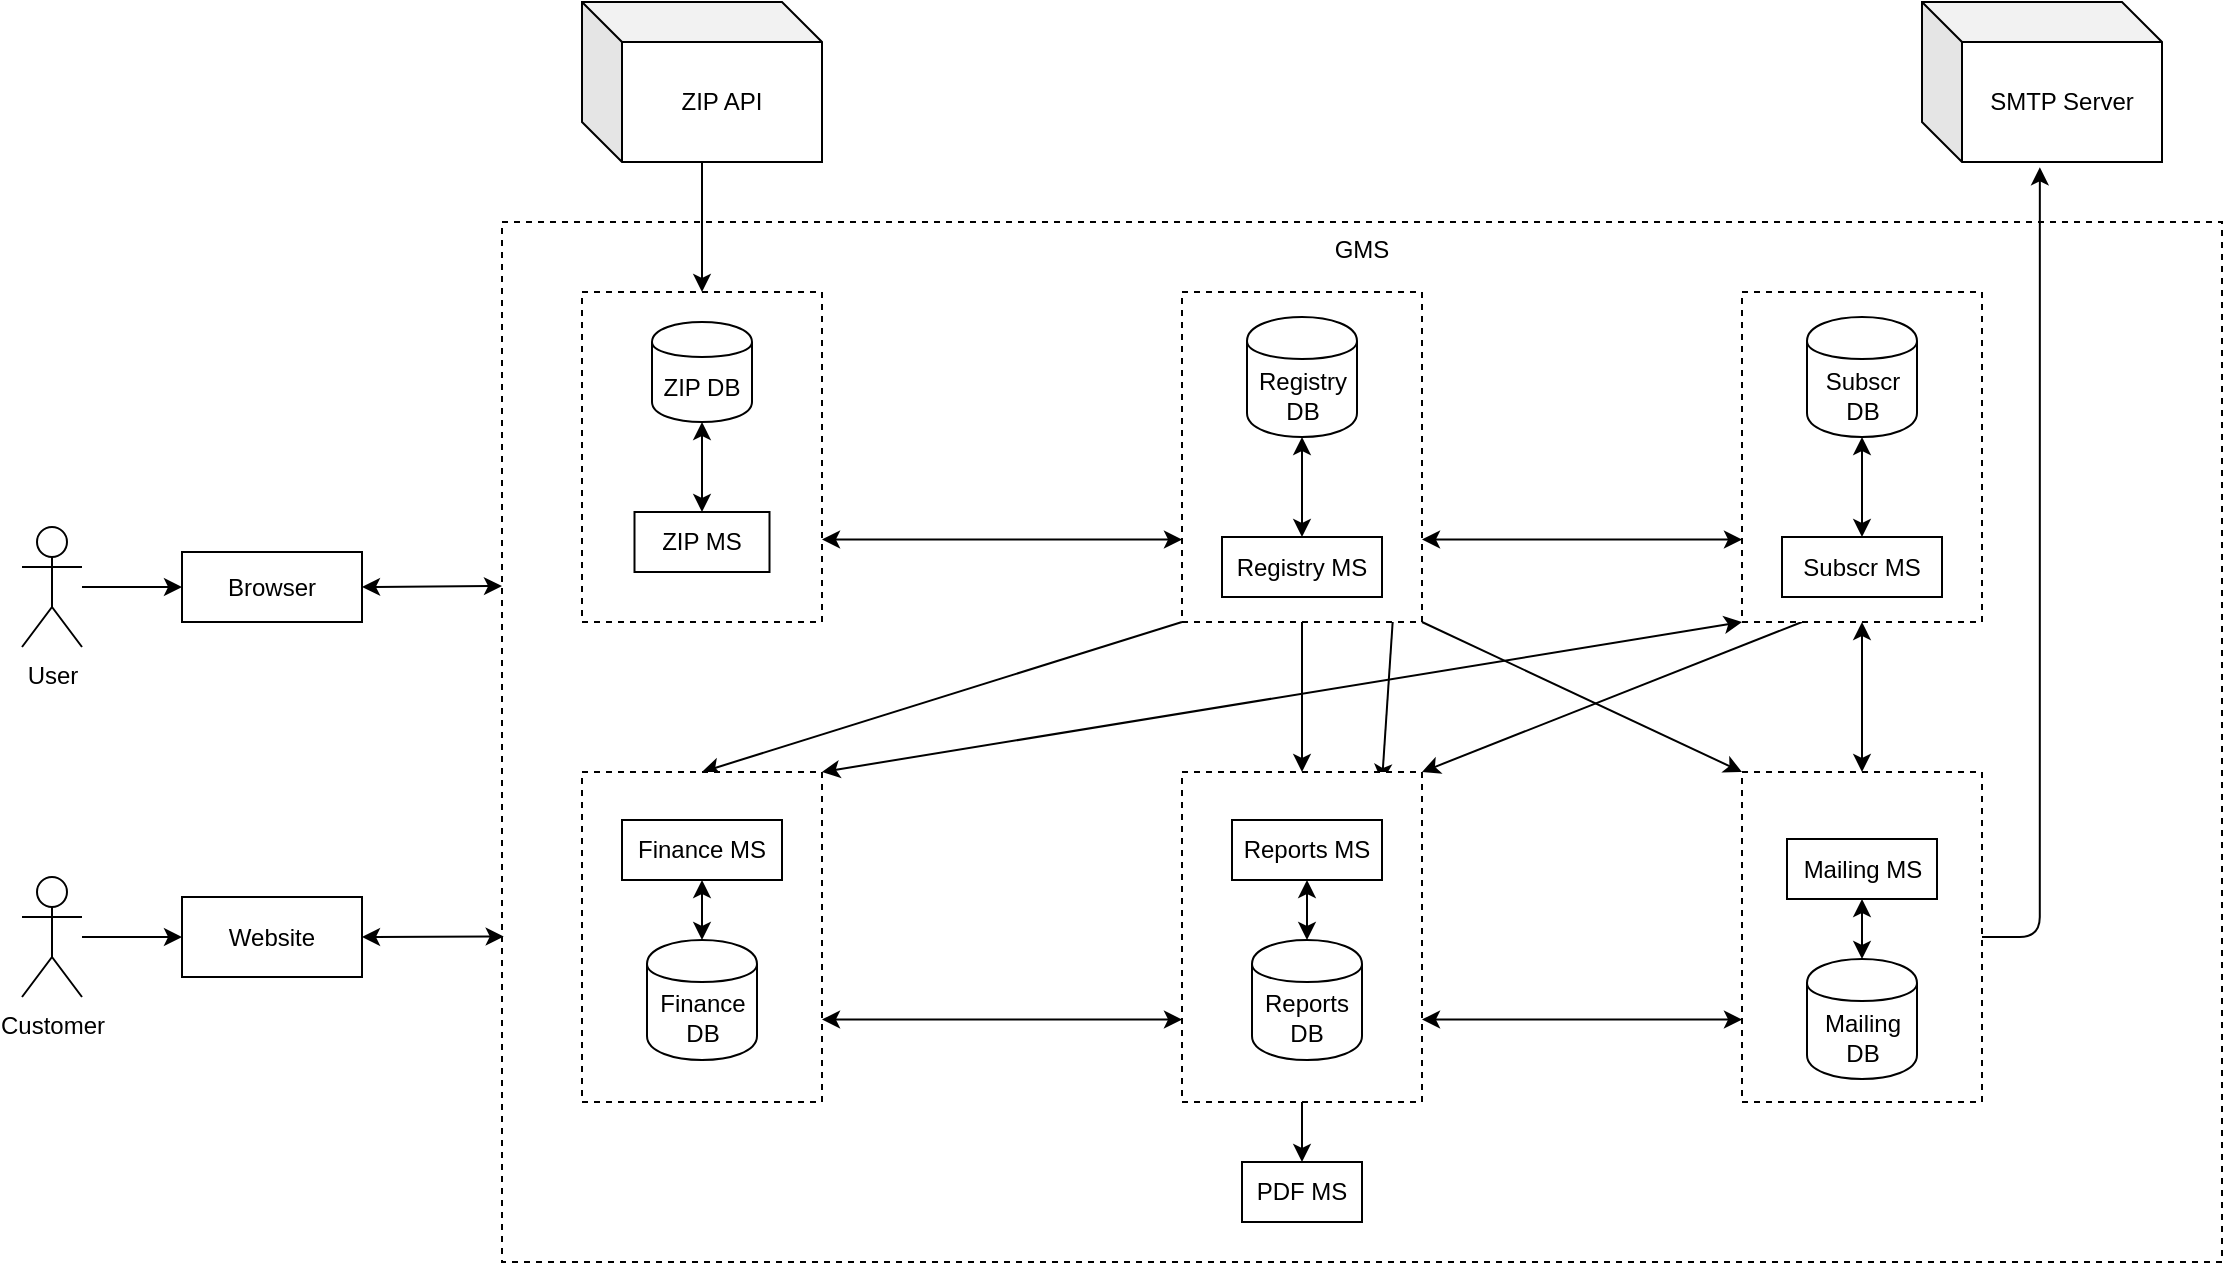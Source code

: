 <mxfile version="13.0.2" type="github">
  <diagram name="Page-1" id="5f0bae14-7c28-e335-631c-24af17079c00">
    <mxGraphModel dx="1174" dy="645" grid="1" gridSize="10" guides="1" tooltips="1" connect="1" arrows="1" fold="1" page="1" pageScale="1" pageWidth="1169" pageHeight="827" background="#ffffff" math="0" shadow="0">
      <root>
        <mxCell id="0" />
        <mxCell id="1" parent="0" />
        <mxCell id="VSYmshUo5lvBwlWYzg5F-6" value="GMS" style="rounded=0;whiteSpace=wrap;html=1;verticalAlign=top;align=center;dashed=1;" vertex="1" parent="1">
          <mxGeometry x="270" y="120" width="860" height="520" as="geometry" />
        </mxCell>
        <mxCell id="VSYmshUo5lvBwlWYzg5F-86" style="edgeStyle=none;rounded=1;comic=0;orthogonalLoop=1;jettySize=auto;html=1;exitX=0.5;exitY=1;exitDx=0;exitDy=0;entryX=0.5;entryY=0;entryDx=0;entryDy=0;shadow=0;startArrow=none;startFill=0;endArrow=classic;endFill=1;" edge="1" parent="1" source="VSYmshUo5lvBwlWYzg5F-80" target="VSYmshUo5lvBwlWYzg5F-29">
          <mxGeometry relative="1" as="geometry" />
        </mxCell>
        <mxCell id="VSYmshUo5lvBwlWYzg5F-90" style="edgeStyle=none;rounded=1;comic=0;orthogonalLoop=1;jettySize=auto;html=1;exitX=1;exitY=0.75;exitDx=0;exitDy=0;entryX=0;entryY=0.75;entryDx=0;entryDy=0;shadow=0;startArrow=classic;startFill=1;endArrow=classic;endFill=1;" edge="1" parent="1" source="VSYmshUo5lvBwlWYzg5F-80" target="VSYmshUo5lvBwlWYzg5F-89">
          <mxGeometry relative="1" as="geometry" />
        </mxCell>
        <mxCell id="VSYmshUo5lvBwlWYzg5F-83" style="edgeStyle=none;rounded=1;comic=0;orthogonalLoop=1;jettySize=auto;html=1;exitX=1;exitY=0.75;exitDx=0;exitDy=0;entryX=0;entryY=0.75;entryDx=0;entryDy=0;shadow=0;startArrow=classic;startFill=1;endArrow=classic;endFill=1;" edge="1" parent="1" source="VSYmshUo5lvBwlWYzg5F-79" target="VSYmshUo5lvBwlWYzg5F-80">
          <mxGeometry relative="1" as="geometry" />
        </mxCell>
        <mxCell id="VSYmshUo5lvBwlWYzg5F-84" style="edgeStyle=none;rounded=1;comic=0;orthogonalLoop=1;jettySize=auto;html=1;exitX=0.5;exitY=1;exitDx=0;exitDy=0;entryX=0.5;entryY=0;entryDx=0;entryDy=0;shadow=0;startArrow=none;startFill=0;endArrow=classic;endFill=1;" edge="1" parent="1" source="VSYmshUo5lvBwlWYzg5F-77" target="VSYmshUo5lvBwlWYzg5F-80">
          <mxGeometry relative="1" as="geometry" />
        </mxCell>
        <mxCell id="VSYmshUo5lvBwlWYzg5F-85" style="edgeStyle=none;rounded=1;comic=0;orthogonalLoop=1;jettySize=auto;html=1;exitX=0;exitY=1;exitDx=0;exitDy=0;entryX=0.5;entryY=0;entryDx=0;entryDy=0;shadow=0;startArrow=none;startFill=0;endArrow=classic;endFill=1;" edge="1" parent="1" source="VSYmshUo5lvBwlWYzg5F-77" target="VSYmshUo5lvBwlWYzg5F-79">
          <mxGeometry relative="1" as="geometry" />
        </mxCell>
        <mxCell id="VSYmshUo5lvBwlWYzg5F-93" style="edgeStyle=none;rounded=1;comic=0;orthogonalLoop=1;jettySize=auto;html=1;exitX=1;exitY=1;exitDx=0;exitDy=0;entryX=0;entryY=0;entryDx=0;entryDy=0;shadow=0;startArrow=none;startFill=0;endArrow=classic;endFill=1;" edge="1" parent="1" source="VSYmshUo5lvBwlWYzg5F-77" target="VSYmshUo5lvBwlWYzg5F-89">
          <mxGeometry relative="1" as="geometry" />
        </mxCell>
        <mxCell id="VSYmshUo5lvBwlWYzg5F-88" style="edgeStyle=none;rounded=1;comic=0;orthogonalLoop=1;jettySize=auto;html=1;exitX=0;exitY=1;exitDx=0;exitDy=0;entryX=1;entryY=0;entryDx=0;entryDy=0;shadow=0;startArrow=classic;startFill=1;endArrow=classic;endFill=1;" edge="1" parent="1" source="VSYmshUo5lvBwlWYzg5F-78" target="VSYmshUo5lvBwlWYzg5F-79">
          <mxGeometry relative="1" as="geometry" />
        </mxCell>
        <mxCell id="VSYmshUo5lvBwlWYzg5F-91" style="edgeStyle=none;rounded=1;comic=0;orthogonalLoop=1;jettySize=auto;html=1;entryX=0.5;entryY=0;entryDx=0;entryDy=0;shadow=0;startArrow=classic;startFill=1;endArrow=classic;endFill=1;" edge="1" parent="1" source="VSYmshUo5lvBwlWYzg5F-78" target="VSYmshUo5lvBwlWYzg5F-89">
          <mxGeometry relative="1" as="geometry" />
        </mxCell>
        <mxCell id="VSYmshUo5lvBwlWYzg5F-92" style="edgeStyle=none;rounded=1;comic=0;orthogonalLoop=1;jettySize=auto;html=1;exitX=0.25;exitY=1;exitDx=0;exitDy=0;entryX=1;entryY=0;entryDx=0;entryDy=0;shadow=0;startArrow=none;startFill=0;endArrow=classic;endFill=1;" edge="1" parent="1" source="VSYmshUo5lvBwlWYzg5F-78" target="VSYmshUo5lvBwlWYzg5F-80">
          <mxGeometry relative="1" as="geometry" />
        </mxCell>
        <mxCell id="VSYmshUo5lvBwlWYzg5F-103" style="rounded=1;comic=0;orthogonalLoop=1;jettySize=auto;html=1;exitX=1;exitY=0.5;exitDx=0;exitDy=0;entryX=0.001;entryY=0.687;entryDx=0;entryDy=0;entryPerimeter=0;shadow=0;startArrow=classic;startFill=1;endArrow=classic;endFill=1;" edge="1" parent="1" source="VSYmshUo5lvBwlWYzg5F-2" target="VSYmshUo5lvBwlWYzg5F-6">
          <mxGeometry relative="1" as="geometry" />
        </mxCell>
        <mxCell id="VSYmshUo5lvBwlWYzg5F-2" value="Website" style="rounded=0;whiteSpace=wrap;html=1;" vertex="1" parent="1">
          <mxGeometry x="110" y="457.5" width="90" height="40" as="geometry" />
        </mxCell>
        <mxCell id="VSYmshUo5lvBwlWYzg5F-69" style="edgeStyle=none;rounded=1;comic=0;orthogonalLoop=1;jettySize=auto;html=1;entryX=0;entryY=0.5;entryDx=0;entryDy=0;shadow=0;startArrow=none;startFill=0;endArrow=classic;endFill=1;" edge="1" parent="1" source="VSYmshUo5lvBwlWYzg5F-3" target="VSYmshUo5lvBwlWYzg5F-65">
          <mxGeometry relative="1" as="geometry" />
        </mxCell>
        <mxCell id="VSYmshUo5lvBwlWYzg5F-3" value="User" style="shape=umlActor;verticalLabelPosition=bottom;labelBackgroundColor=#ffffff;verticalAlign=top;html=1;outlineConnect=0;" vertex="1" parent="1">
          <mxGeometry x="30" y="272.5" width="30" height="60" as="geometry" />
        </mxCell>
        <mxCell id="VSYmshUo5lvBwlWYzg5F-4" value="Customer" style="shape=umlActor;verticalLabelPosition=bottom;labelBackgroundColor=#ffffff;verticalAlign=top;html=1;outlineConnect=0;" vertex="1" parent="1">
          <mxGeometry x="30" y="447.5" width="30" height="60" as="geometry" />
        </mxCell>
        <mxCell id="VSYmshUo5lvBwlWYzg5F-7" value="" style="endArrow=classic;html=1;entryX=0;entryY=0.5;entryDx=0;entryDy=0;" edge="1" parent="1" source="VSYmshUo5lvBwlWYzg5F-4" target="VSYmshUo5lvBwlWYzg5F-2">
          <mxGeometry width="50" height="50" relative="1" as="geometry">
            <mxPoint x="210" y="560" as="sourcePoint" />
            <mxPoint x="300" y="510" as="targetPoint" />
          </mxGeometry>
        </mxCell>
        <mxCell id="VSYmshUo5lvBwlWYzg5F-14" value="SMTP Server" style="shape=cube;whiteSpace=wrap;html=1;boundedLbl=1;backgroundOutline=1;darkOpacity=0.05;darkOpacity2=0.1;" vertex="1" parent="1">
          <mxGeometry x="980" y="10" width="120" height="80" as="geometry" />
        </mxCell>
        <mxCell id="VSYmshUo5lvBwlWYzg5F-25" value="ZIP API" style="shape=cube;whiteSpace=wrap;html=1;boundedLbl=1;backgroundOutline=1;darkOpacity=0.05;darkOpacity2=0.1;" vertex="1" parent="1">
          <mxGeometry x="310" y="10" width="120" height="80" as="geometry" />
        </mxCell>
        <mxCell id="VSYmshUo5lvBwlWYzg5F-26" value="" style="endArrow=classic;html=1;shadow=0;entryX=0.5;entryY=0;entryDx=0;entryDy=0;" edge="1" parent="1" target="VSYmshUo5lvBwlWYzg5F-70">
          <mxGeometry width="50" height="50" relative="1" as="geometry">
            <mxPoint x="370" y="90" as="sourcePoint" />
            <mxPoint x="440" y="110" as="targetPoint" />
          </mxGeometry>
        </mxCell>
        <mxCell id="VSYmshUo5lvBwlWYzg5F-29" value="PDF MS" style="rounded=0;whiteSpace=wrap;html=1;align=center;" vertex="1" parent="1">
          <mxGeometry x="640" y="590" width="60" height="30" as="geometry" />
        </mxCell>
        <mxCell id="VSYmshUo5lvBwlWYzg5F-40" style="edgeStyle=orthogonalEdgeStyle;rounded=1;comic=0;orthogonalLoop=1;jettySize=auto;html=1;exitX=1;exitY=0.75;exitDx=0;exitDy=0;entryX=0;entryY=0.75;entryDx=0;entryDy=0;shadow=0;startArrow=classic;startFill=1;endArrow=classic;endFill=1;" edge="1" parent="1" source="VSYmshUo5lvBwlWYzg5F-77" target="VSYmshUo5lvBwlWYzg5F-78">
          <mxGeometry relative="1" as="geometry" />
        </mxCell>
        <mxCell id="VSYmshUo5lvBwlWYzg5F-35" value="" style="endArrow=classic;startArrow=classic;html=1;shadow=0;exitX=0;exitY=0.75;exitDx=0;exitDy=0;entryX=1;entryY=0.75;entryDx=0;entryDy=0;" edge="1" parent="1" source="VSYmshUo5lvBwlWYzg5F-77" target="VSYmshUo5lvBwlWYzg5F-70">
          <mxGeometry width="50" height="50" relative="1" as="geometry">
            <mxPoint x="540" y="280" as="sourcePoint" />
            <mxPoint x="430" y="280" as="targetPoint" />
          </mxGeometry>
        </mxCell>
        <mxCell id="VSYmshUo5lvBwlWYzg5F-43" value="" style="endArrow=classic;startArrow=classic;html=1;entryX=0.5;entryY=1;entryDx=0;entryDy=0;" edge="1" parent="1" source="VSYmshUo5lvBwlWYzg5F-41">
          <mxGeometry width="50" height="50" relative="1" as="geometry">
            <mxPoint x="710" y="400" as="sourcePoint" />
            <mxPoint x="720.0" y="250" as="targetPoint" />
          </mxGeometry>
        </mxCell>
        <mxCell id="VSYmshUo5lvBwlWYzg5F-104" style="edgeStyle=none;rounded=1;comic=0;orthogonalLoop=1;jettySize=auto;html=1;exitX=1;exitY=0.5;exitDx=0;exitDy=0;entryX=0;entryY=0.35;entryDx=0;entryDy=0;entryPerimeter=0;shadow=0;startArrow=classic;startFill=1;endArrow=classic;endFill=1;" edge="1" parent="1" source="VSYmshUo5lvBwlWYzg5F-65" target="VSYmshUo5lvBwlWYzg5F-6">
          <mxGeometry relative="1" as="geometry" />
        </mxCell>
        <mxCell id="VSYmshUo5lvBwlWYzg5F-65" value="Browser" style="rounded=0;whiteSpace=wrap;html=1;" vertex="1" parent="1">
          <mxGeometry x="110" y="285" width="90" height="35" as="geometry" />
        </mxCell>
        <mxCell id="VSYmshUo5lvBwlWYzg5F-95" value="" style="group" vertex="1" connectable="0" parent="1">
          <mxGeometry x="890" y="395" width="120" height="165" as="geometry" />
        </mxCell>
        <mxCell id="VSYmshUo5lvBwlWYzg5F-89" value="" style="rounded=0;whiteSpace=wrap;html=1;dashed=1;align=center;" vertex="1" parent="VSYmshUo5lvBwlWYzg5F-95">
          <mxGeometry width="120" height="165" as="geometry" />
        </mxCell>
        <mxCell id="VSYmshUo5lvBwlWYzg5F-48" value="Mailing MS" style="rounded=0;whiteSpace=wrap;html=1;align=center;" vertex="1" parent="VSYmshUo5lvBwlWYzg5F-95">
          <mxGeometry x="22.5" y="33.5" width="75" height="30" as="geometry" />
        </mxCell>
        <mxCell id="VSYmshUo5lvBwlWYzg5F-55" value="Mailing DB" style="shape=cylinder;whiteSpace=wrap;html=1;boundedLbl=1;backgroundOutline=1;" vertex="1" parent="VSYmshUo5lvBwlWYzg5F-95">
          <mxGeometry x="32.5" y="93.5" width="55" height="60" as="geometry" />
        </mxCell>
        <mxCell id="VSYmshUo5lvBwlWYzg5F-56" style="edgeStyle=none;rounded=1;comic=0;orthogonalLoop=1;jettySize=auto;html=1;exitX=0.5;exitY=1;exitDx=0;exitDy=0;entryX=0.5;entryY=0;entryDx=0;entryDy=0;shadow=0;startArrow=classic;startFill=1;endArrow=classic;endFill=1;" edge="1" parent="VSYmshUo5lvBwlWYzg5F-95" source="VSYmshUo5lvBwlWYzg5F-48" target="VSYmshUo5lvBwlWYzg5F-55">
          <mxGeometry relative="1" as="geometry" />
        </mxCell>
        <mxCell id="VSYmshUo5lvBwlWYzg5F-96" value="" style="group" vertex="1" connectable="0" parent="1">
          <mxGeometry x="610" y="395" width="120" height="165" as="geometry" />
        </mxCell>
        <mxCell id="VSYmshUo5lvBwlWYzg5F-80" value="" style="rounded=0;whiteSpace=wrap;html=1;dashed=1;align=center;" vertex="1" parent="VSYmshUo5lvBwlWYzg5F-96">
          <mxGeometry width="120" height="165" as="geometry" />
        </mxCell>
        <mxCell id="VSYmshUo5lvBwlWYzg5F-45" value="Reports MS" style="rounded=0;whiteSpace=wrap;html=1;align=center;" vertex="1" parent="VSYmshUo5lvBwlWYzg5F-96">
          <mxGeometry x="25" y="24" width="75" height="30" as="geometry" />
        </mxCell>
        <mxCell id="VSYmshUo5lvBwlWYzg5F-57" value="Reports DB" style="shape=cylinder;whiteSpace=wrap;html=1;boundedLbl=1;backgroundOutline=1;" vertex="1" parent="VSYmshUo5lvBwlWYzg5F-96">
          <mxGeometry x="35" y="84" width="55" height="60" as="geometry" />
        </mxCell>
        <mxCell id="VSYmshUo5lvBwlWYzg5F-58" style="edgeStyle=none;rounded=1;comic=0;orthogonalLoop=1;jettySize=auto;html=1;shadow=0;startArrow=classic;startFill=1;endArrow=classic;endFill=1;exitX=0.5;exitY=1;exitDx=0;exitDy=0;" edge="1" parent="VSYmshUo5lvBwlWYzg5F-96" source="VSYmshUo5lvBwlWYzg5F-45" target="VSYmshUo5lvBwlWYzg5F-57">
          <mxGeometry relative="1" as="geometry" />
        </mxCell>
        <mxCell id="VSYmshUo5lvBwlWYzg5F-97" value="" style="group" vertex="1" connectable="0" parent="1">
          <mxGeometry x="310" y="395" width="120" height="165" as="geometry" />
        </mxCell>
        <mxCell id="VSYmshUo5lvBwlWYzg5F-79" value="" style="rounded=0;whiteSpace=wrap;html=1;dashed=1;align=center;" vertex="1" parent="VSYmshUo5lvBwlWYzg5F-97">
          <mxGeometry width="120" height="165" as="geometry" />
        </mxCell>
        <mxCell id="VSYmshUo5lvBwlWYzg5F-59" value="Finance MS" style="rounded=0;whiteSpace=wrap;html=1;align=center;" vertex="1" parent="VSYmshUo5lvBwlWYzg5F-97">
          <mxGeometry x="20" y="24" width="80" height="30" as="geometry" />
        </mxCell>
        <mxCell id="VSYmshUo5lvBwlWYzg5F-60" value="Finance DB" style="shape=cylinder;whiteSpace=wrap;html=1;boundedLbl=1;backgroundOutline=1;" vertex="1" parent="VSYmshUo5lvBwlWYzg5F-97">
          <mxGeometry x="32.5" y="84" width="55" height="60" as="geometry" />
        </mxCell>
        <mxCell id="VSYmshUo5lvBwlWYzg5F-61" style="edgeStyle=none;rounded=1;comic=0;orthogonalLoop=1;jettySize=auto;html=1;entryX=0.5;entryY=1;entryDx=0;entryDy=0;shadow=0;startArrow=classic;startFill=1;endArrow=classic;endFill=1;" edge="1" parent="VSYmshUo5lvBwlWYzg5F-97" source="VSYmshUo5lvBwlWYzg5F-60" target="VSYmshUo5lvBwlWYzg5F-59">
          <mxGeometry relative="1" as="geometry" />
        </mxCell>
        <mxCell id="VSYmshUo5lvBwlWYzg5F-98" value="" style="group" vertex="1" connectable="0" parent="1">
          <mxGeometry x="310" y="155" width="120" height="165" as="geometry" />
        </mxCell>
        <mxCell id="VSYmshUo5lvBwlWYzg5F-70" value="" style="rounded=0;whiteSpace=wrap;html=1;dashed=1;align=center;" vertex="1" parent="VSYmshUo5lvBwlWYzg5F-98">
          <mxGeometry width="120" height="165" as="geometry" />
        </mxCell>
        <mxCell id="VSYmshUo5lvBwlWYzg5F-5" value="ZIP DB" style="shape=cylinder;whiteSpace=wrap;html=1;boundedLbl=1;backgroundOutline=1;" vertex="1" parent="VSYmshUo5lvBwlWYzg5F-98">
          <mxGeometry x="35" y="15" width="50" height="50" as="geometry" />
        </mxCell>
        <mxCell id="VSYmshUo5lvBwlWYzg5F-27" value="ZIP MS" style="rounded=0;whiteSpace=wrap;html=1;align=center;" vertex="1" parent="VSYmshUo5lvBwlWYzg5F-98">
          <mxGeometry x="26.25" y="110" width="67.5" height="30" as="geometry" />
        </mxCell>
        <mxCell id="VSYmshUo5lvBwlWYzg5F-28" value="" style="endArrow=classic;startArrow=classic;html=1;shadow=0;" edge="1" parent="VSYmshUo5lvBwlWYzg5F-98" source="VSYmshUo5lvBwlWYzg5F-27" target="VSYmshUo5lvBwlWYzg5F-5">
          <mxGeometry width="50" height="50" relative="1" as="geometry">
            <mxPoint x="500" y="240" as="sourcePoint" />
            <mxPoint x="435" y="210" as="targetPoint" />
          </mxGeometry>
        </mxCell>
        <mxCell id="VSYmshUo5lvBwlWYzg5F-99" value="" style="group" vertex="1" connectable="0" parent="1">
          <mxGeometry x="610" y="155" width="120" height="165" as="geometry" />
        </mxCell>
        <mxCell id="VSYmshUo5lvBwlWYzg5F-77" value="" style="rounded=0;whiteSpace=wrap;html=1;dashed=1;align=center;" vertex="1" parent="VSYmshUo5lvBwlWYzg5F-99">
          <mxGeometry width="120" height="165" as="geometry" />
        </mxCell>
        <mxCell id="VSYmshUo5lvBwlWYzg5F-1" value="Registry DB" style="shape=cylinder;whiteSpace=wrap;html=1;boundedLbl=1;backgroundOutline=1;" vertex="1" parent="VSYmshUo5lvBwlWYzg5F-99">
          <mxGeometry x="32.5" y="12.5" width="55" height="60" as="geometry" />
        </mxCell>
        <mxCell id="VSYmshUo5lvBwlWYzg5F-32" value="Registry MS" style="rounded=0;whiteSpace=wrap;html=1;align=center;" vertex="1" parent="VSYmshUo5lvBwlWYzg5F-99">
          <mxGeometry x="20" y="122.5" width="80" height="30" as="geometry" />
        </mxCell>
        <mxCell id="VSYmshUo5lvBwlWYzg5F-11" value="" style="endArrow=classic;startArrow=classic;html=1;entryX=0.5;entryY=1;entryDx=0;entryDy=0;" edge="1" parent="VSYmshUo5lvBwlWYzg5F-99" source="VSYmshUo5lvBwlWYzg5F-32" target="VSYmshUo5lvBwlWYzg5F-1">
          <mxGeometry width="50" height="50" relative="1" as="geometry">
            <mxPoint x="490" y="400" as="sourcePoint" />
            <mxPoint x="590" y="230" as="targetPoint" />
          </mxGeometry>
        </mxCell>
        <mxCell id="VSYmshUo5lvBwlWYzg5F-100" value="" style="group" vertex="1" connectable="0" parent="1">
          <mxGeometry x="890" y="155" width="120" height="165" as="geometry" />
        </mxCell>
        <mxCell id="VSYmshUo5lvBwlWYzg5F-78" value="" style="rounded=0;whiteSpace=wrap;html=1;dashed=1;align=center;" vertex="1" parent="VSYmshUo5lvBwlWYzg5F-100">
          <mxGeometry width="120" height="165" as="geometry" />
        </mxCell>
        <mxCell id="VSYmshUo5lvBwlWYzg5F-37" value="Subscr MS" style="rounded=0;whiteSpace=wrap;html=1;align=center;" vertex="1" parent="VSYmshUo5lvBwlWYzg5F-100">
          <mxGeometry x="20" y="122.5" width="80" height="30" as="geometry" />
        </mxCell>
        <mxCell id="VSYmshUo5lvBwlWYzg5F-38" value="Subscr DB" style="shape=cylinder;whiteSpace=wrap;html=1;boundedLbl=1;backgroundOutline=1;" vertex="1" parent="VSYmshUo5lvBwlWYzg5F-100">
          <mxGeometry x="32.5" y="12.5" width="55" height="60" as="geometry" />
        </mxCell>
        <mxCell id="VSYmshUo5lvBwlWYzg5F-39" value="" style="endArrow=classic;startArrow=classic;html=1;entryX=0.5;entryY=1;entryDx=0;entryDy=0;" edge="1" source="VSYmshUo5lvBwlWYzg5F-37" target="VSYmshUo5lvBwlWYzg5F-38" parent="VSYmshUo5lvBwlWYzg5F-100">
          <mxGeometry width="50" height="50" relative="1" as="geometry">
            <mxPoint x="600" y="400" as="sourcePoint" />
            <mxPoint x="700" y="230" as="targetPoint" />
          </mxGeometry>
        </mxCell>
        <mxCell id="VSYmshUo5lvBwlWYzg5F-105" style="edgeStyle=orthogonalEdgeStyle;rounded=1;comic=0;orthogonalLoop=1;jettySize=auto;html=1;exitX=1;exitY=0.5;exitDx=0;exitDy=0;entryX=0.491;entryY=1.033;entryDx=0;entryDy=0;entryPerimeter=0;shadow=0;startArrow=none;startFill=0;endArrow=classic;endFill=1;" edge="1" parent="1" source="VSYmshUo5lvBwlWYzg5F-89" target="VSYmshUo5lvBwlWYzg5F-14">
          <mxGeometry relative="1" as="geometry" />
        </mxCell>
      </root>
    </mxGraphModel>
  </diagram>
</mxfile>
